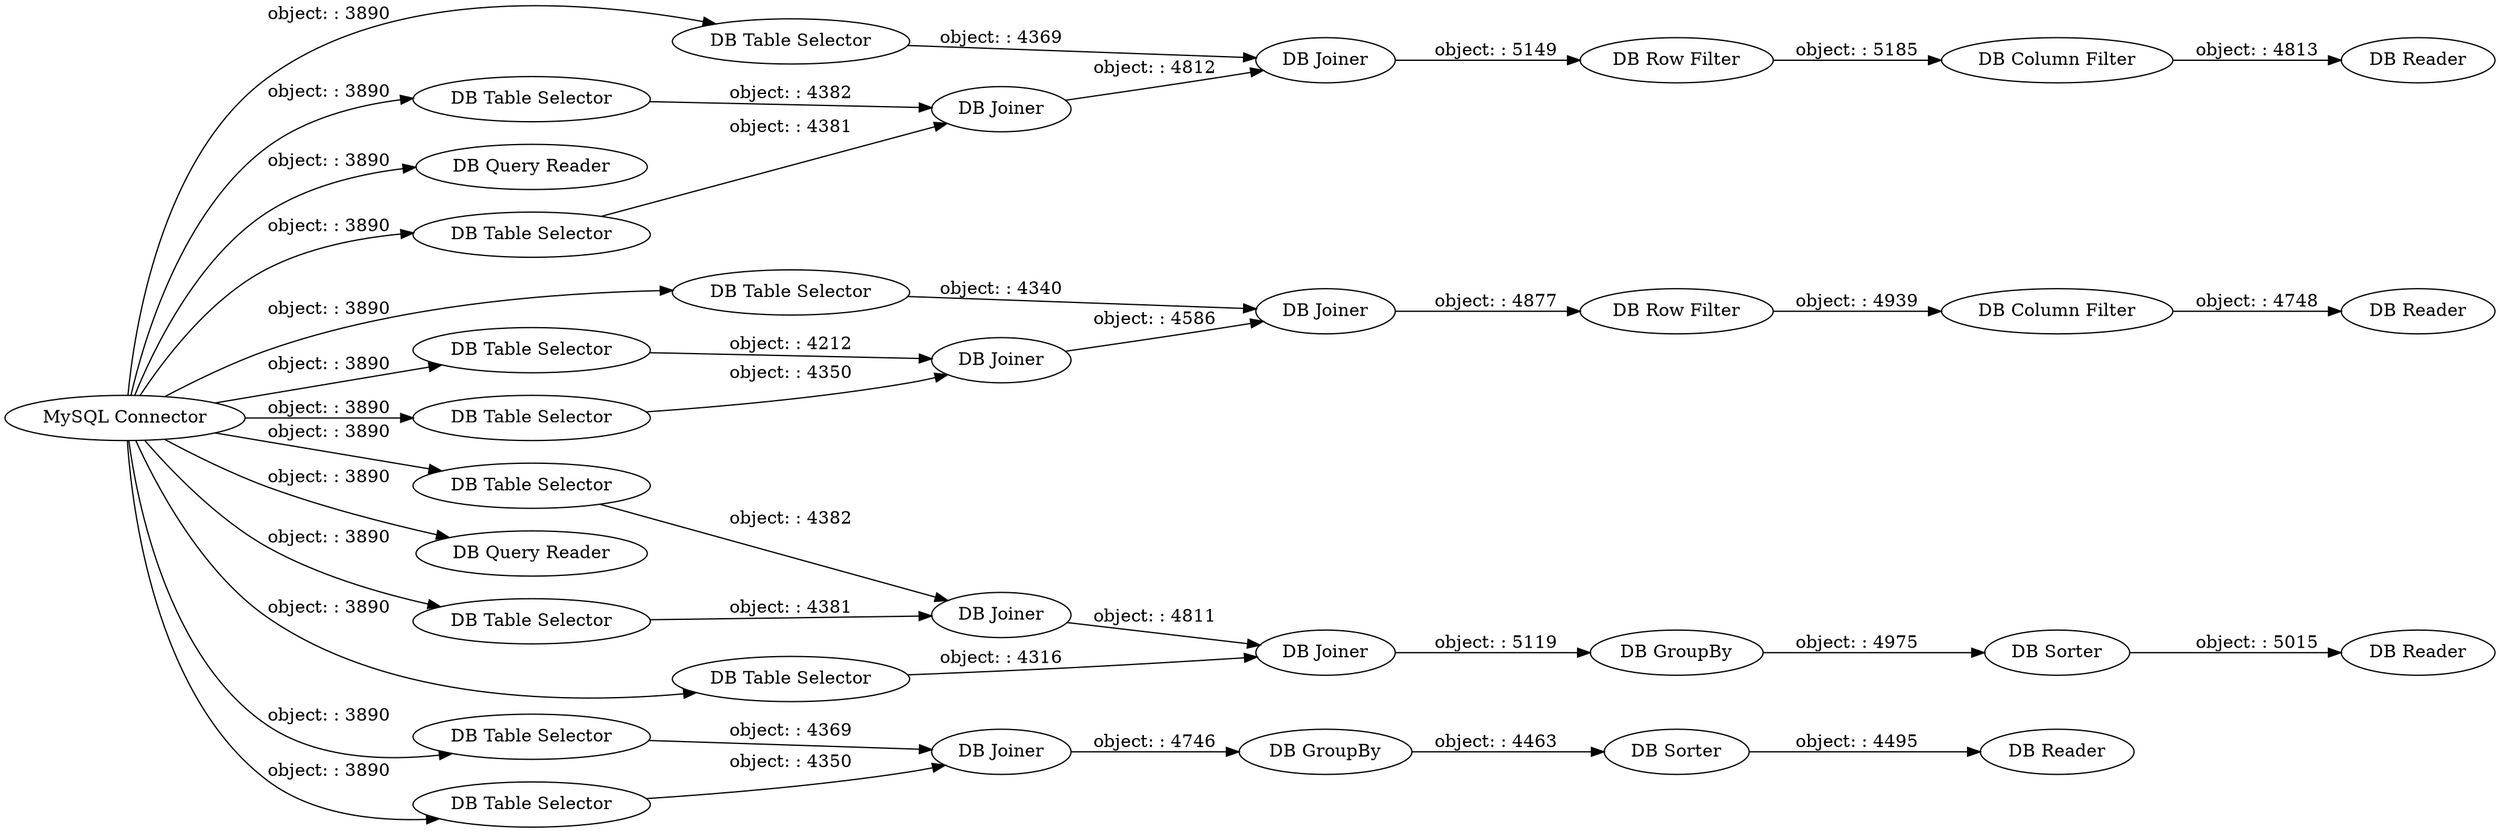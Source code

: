digraph {
	"597199615088512597_31" [label="DB Joiner"]
	"597199615088512597_30" [label="DB Table Selector"]
	"597199615088512597_9" [label="DB Table Selector"]
	"597199615088512597_24" [label="DB Joiner"]
	"597199615088512597_7" [label="DB Query Reader"]
	"597199615088512597_17" [label="DB Joiner"]
	"597199615088512597_25" [label="DB GroupBy"]
	"597199615088512597_16" [label="DB Table Selector"]
	"597199615088512597_27" [label="DB Sorter"]
	"597199615088512597_23" [label="DB Table Selector"]
	"597199615088512597_39" [label="DB Reader"]
	"597199615088512597_10" [label="DB Table Selector"]
	"597199615088512597_38" [label="DB Reader"]
	"597199615088512597_19" [label="DB Joiner"]
	"597199615088512597_20" [label="DB Row Filter"]
	"597199615088512597_28" [label="DB GroupBy"]
	"597199615088512597_21" [label="DB Table Selector"]
	"597199615088512597_36" [label="DB Reader"]
	"597199615088512597_26" [label="DB Sorter"]
	"597199615088512597_33" [label="DB Joiner"]
	"597199615088512597_35" [label="DB Table Selector"]
	"597199615088512597_14" [label="DB Column Filter"]
	"597199615088512597_2" [label="DB Query Reader"]
	"597199615088512597_37" [label="DB Reader"]
	"597199615088512597_15" [label="DB Column Filter"]
	"597199615088512597_8" [label="DB Table Selector"]
	"597199615088512597_11" [label="DB Joiner"]
	"597199615088512597_18" [label="DB Table Selector"]
	"597199615088512597_1" [label="MySQL Connector"]
	"597199615088512597_12" [label="DB Joiner"]
	"597199615088512597_13" [label="DB Row Filter"]
	"597199615088512597_22" [label="DB Table Selector"]
	"597199615088512597_32" [label="DB Table Selector"]
	"597199615088512597_23" -> "597199615088512597_24" [label="object: : 4350"]
	"597199615088512597_22" -> "597199615088512597_24" [label="object: : 4369"]
	"597199615088512597_1" -> "597199615088512597_32" [label="object: : 3890"]
	"597199615088512597_20" -> "597199615088512597_15" [label="object: : 4939"]
	"597199615088512597_1" -> "597199615088512597_8" [label="object: : 3890"]
	"597199615088512597_1" -> "597199615088512597_21" [label="object: : 3890"]
	"597199615088512597_14" -> "597199615088512597_39" [label="object: : 4813"]
	"597199615088512597_1" -> "597199615088512597_30" [label="object: : 3890"]
	"597199615088512597_33" -> "597199615088512597_28" [label="object: : 5119"]
	"597199615088512597_28" -> "597199615088512597_27" [label="object: : 4975"]
	"597199615088512597_11" -> "597199615088512597_12" [label="object: : 4812"]
	"597199615088512597_1" -> "597199615088512597_16" [label="object: : 3890"]
	"597199615088512597_27" -> "597199615088512597_37" [label="object: : 5015"]
	"597199615088512597_18" -> "597199615088512597_19" [label="object: : 4340"]
	"597199615088512597_21" -> "597199615088512597_17" [label="object: : 4350"]
	"597199615088512597_26" -> "597199615088512597_36" [label="object: : 4495"]
	"597199615088512597_25" -> "597199615088512597_26" [label="object: : 4463"]
	"597199615088512597_17" -> "597199615088512597_19" [label="object: : 4586"]
	"597199615088512597_1" -> "597199615088512597_23" [label="object: : 3890"]
	"597199615088512597_32" -> "597199615088512597_31" [label="object: : 4382"]
	"597199615088512597_1" -> "597199615088512597_9" [label="object: : 3890"]
	"597199615088512597_1" -> "597199615088512597_10" [label="object: : 3890"]
	"597199615088512597_1" -> "597199615088512597_7" [label="object: : 3890"]
	"597199615088512597_24" -> "597199615088512597_25" [label="object: : 4746"]
	"597199615088512597_1" -> "597199615088512597_35" [label="object: : 3890"]
	"597199615088512597_9" -> "597199615088512597_11" [label="object: : 4382"]
	"597199615088512597_16" -> "597199615088512597_17" [label="object: : 4212"]
	"597199615088512597_1" -> "597199615088512597_18" [label="object: : 3890"]
	"597199615088512597_30" -> "597199615088512597_31" [label="object: : 4381"]
	"597199615088512597_31" -> "597199615088512597_33" [label="object: : 4811"]
	"597199615088512597_15" -> "597199615088512597_38" [label="object: : 4748"]
	"597199615088512597_1" -> "597199615088512597_22" [label="object: : 3890"]
	"597199615088512597_8" -> "597199615088512597_11" [label="object: : 4381"]
	"597199615088512597_19" -> "597199615088512597_20" [label="object: : 4877"]
	"597199615088512597_12" -> "597199615088512597_13" [label="object: : 5149"]
	"597199615088512597_35" -> "597199615088512597_33" [label="object: : 4316"]
	"597199615088512597_1" -> "597199615088512597_2" [label="object: : 3890"]
	"597199615088512597_13" -> "597199615088512597_14" [label="object: : 5185"]
	"597199615088512597_10" -> "597199615088512597_12" [label="object: : 4369"]
	rankdir=LR
}

